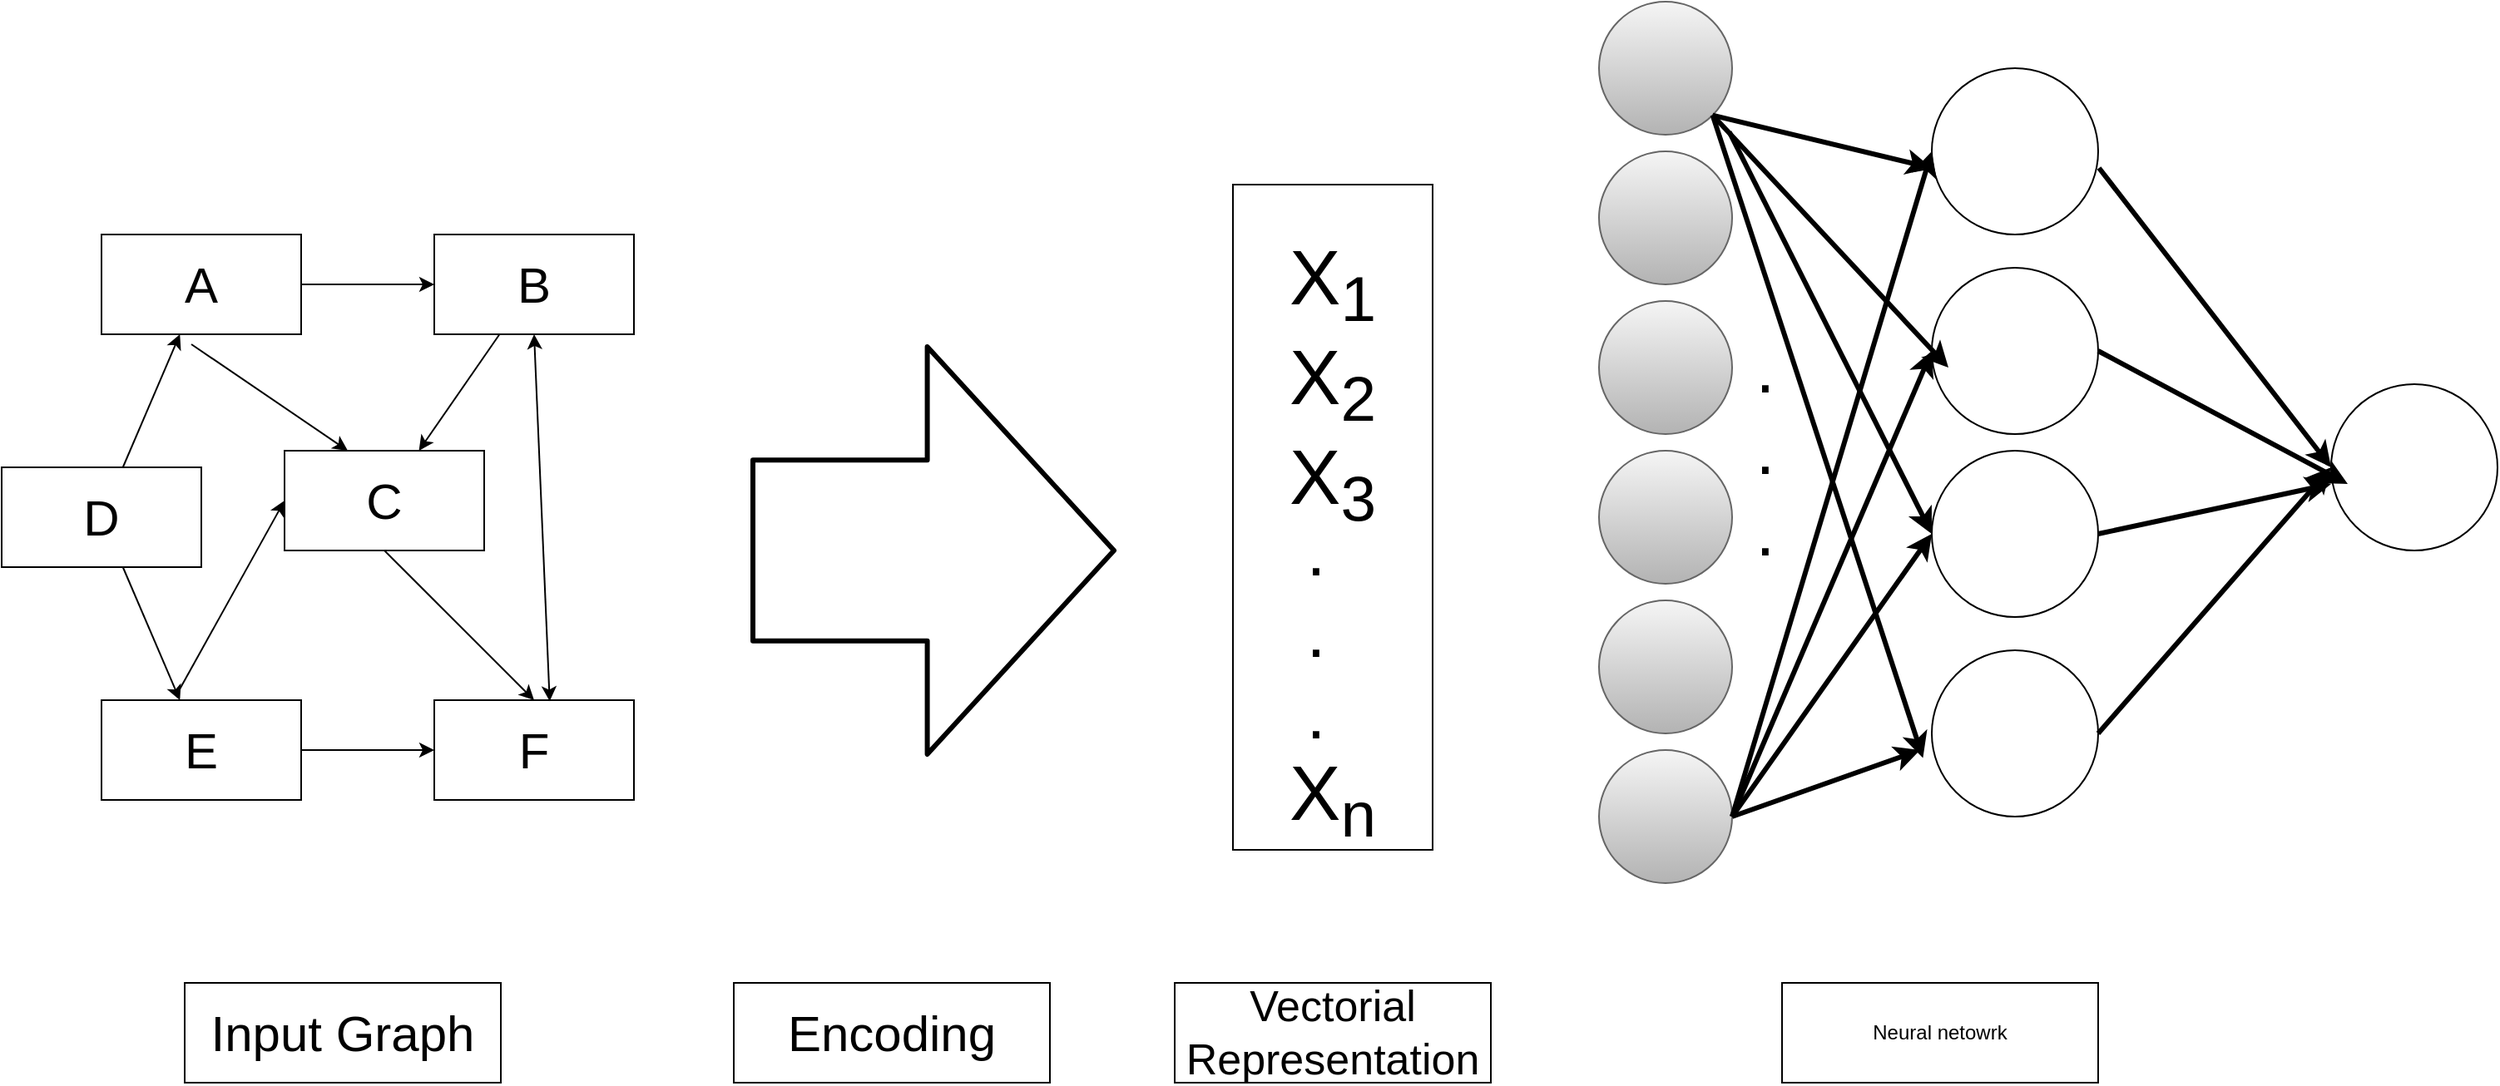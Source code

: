 <mxfile version="14.6.0" type="github">
  <diagram id="kgpKYQtTHZ0yAKxKKP6v" name="Page-1">
    <mxGraphModel dx="1132" dy="1316" grid="1" gridSize="10" guides="1" tooltips="1" connect="1" arrows="1" fold="1" page="1" pageScale="1" pageWidth="850" pageHeight="1100" math="0" shadow="0">
      <root>
        <mxCell id="0" />
        <mxCell id="1" parent="0" />
        <mxCell id="MVw4a85C6H4C8KV4bFap-3" value="" style="edgeStyle=straightEdgeStyle;rounded=0;orthogonalLoop=1;jettySize=auto;html=1;" edge="1" parent="1" source="MVw4a85C6H4C8KV4bFap-1" target="MVw4a85C6H4C8KV4bFap-2">
          <mxGeometry relative="1" as="geometry" />
        </mxCell>
        <mxCell id="MVw4a85C6H4C8KV4bFap-9" value="" style="edgeStyle=strightEdgeStyle;rounded=0;orthogonalLoop=1;jettySize=auto;html=1;" edge="1" parent="1" source="MVw4a85C6H4C8KV4bFap-1" target="MVw4a85C6H4C8KV4bFap-8">
          <mxGeometry relative="1" as="geometry" />
        </mxCell>
        <mxCell id="MVw4a85C6H4C8KV4bFap-1" value="&lt;font style=&quot;font-size: 30px&quot;&gt;D&lt;/font&gt;" style="rounded=0;whiteSpace=wrap;html=1;" vertex="1" parent="1">
          <mxGeometry y="310" width="120" height="60" as="geometry" />
        </mxCell>
        <mxCell id="MVw4a85C6H4C8KV4bFap-5" value="" style="edgeStyle=orthogonalEdgeStyle;rounded=0;orthogonalLoop=1;jettySize=auto;html=1;" edge="1" parent="1" source="MVw4a85C6H4C8KV4bFap-2" target="MVw4a85C6H4C8KV4bFap-4">
          <mxGeometry relative="1" as="geometry" />
        </mxCell>
        <mxCell id="MVw4a85C6H4C8KV4bFap-2" value="&lt;font style=&quot;font-size: 30px&quot;&gt;A&lt;/font&gt;" style="rounded=0;whiteSpace=wrap;html=1;" vertex="1" parent="1">
          <mxGeometry x="60" y="170" width="120" height="60" as="geometry" />
        </mxCell>
        <mxCell id="MVw4a85C6H4C8KV4bFap-7" value="" style="edgeStyle=straightEdgeStyle;rounded=0;orthogonalLoop=1;jettySize=auto;html=1;" edge="1" parent="1" source="MVw4a85C6H4C8KV4bFap-4" target="MVw4a85C6H4C8KV4bFap-6">
          <mxGeometry relative="1" as="geometry" />
        </mxCell>
        <mxCell id="MVw4a85C6H4C8KV4bFap-4" value="&lt;font style=&quot;font-size: 30px&quot;&gt;B&lt;/font&gt;" style="rounded=0;whiteSpace=wrap;html=1;" vertex="1" parent="1">
          <mxGeometry x="260" y="170" width="120" height="60" as="geometry" />
        </mxCell>
        <mxCell id="MVw4a85C6H4C8KV4bFap-6" value="&lt;font style=&quot;font-size: 30px&quot;&gt;C&lt;/font&gt;" style="whiteSpace=wrap;html=1;rounded=0;" vertex="1" parent="1">
          <mxGeometry x="170" y="300" width="120" height="60" as="geometry" />
        </mxCell>
        <mxCell id="MVw4a85C6H4C8KV4bFap-11" value="" style="edgeStyle=orthogonalEdgeStyle;rounded=0;orthogonalLoop=1;jettySize=auto;html=1;" edge="1" parent="1" source="MVw4a85C6H4C8KV4bFap-8" target="MVw4a85C6H4C8KV4bFap-10">
          <mxGeometry relative="1" as="geometry" />
        </mxCell>
        <mxCell id="MVw4a85C6H4C8KV4bFap-8" value="&lt;font style=&quot;font-size: 30px&quot;&gt;E&lt;/font&gt;" style="rounded=0;whiteSpace=wrap;html=1;" vertex="1" parent="1">
          <mxGeometry x="60" y="450" width="120" height="60" as="geometry" />
        </mxCell>
        <mxCell id="MVw4a85C6H4C8KV4bFap-10" value="&lt;font style=&quot;font-size: 30px&quot;&gt;F&lt;/font&gt;" style="rounded=0;whiteSpace=wrap;html=1;" vertex="1" parent="1">
          <mxGeometry x="260" y="450" width="120" height="60" as="geometry" />
        </mxCell>
        <mxCell id="MVw4a85C6H4C8KV4bFap-12" value="" style="edgeStyle=strightEdgeStyle;rounded=0;orthogonalLoop=1;jettySize=auto;html=1;entryX=0.317;entryY=0;entryDx=0;entryDy=0;entryPerimeter=0;exitX=0.45;exitY=1.1;exitDx=0;exitDy=0;exitPerimeter=0;" edge="1" parent="1" source="MVw4a85C6H4C8KV4bFap-2" target="MVw4a85C6H4C8KV4bFap-6">
          <mxGeometry relative="1" as="geometry">
            <mxPoint x="180" y="240" as="sourcePoint" />
            <mxPoint x="214.286" y="320" as="targetPoint" />
          </mxGeometry>
        </mxCell>
        <mxCell id="MVw4a85C6H4C8KV4bFap-13" value="" style="edgeStyle=strightEdgeStyle;rounded=0;orthogonalLoop=1;jettySize=auto;html=1;entryX=0;entryY=0.5;entryDx=0;entryDy=0;exitX=0.389;exitY=-0.1;exitDx=0;exitDy=0;exitPerimeter=0;" edge="1" parent="1" source="MVw4a85C6H4C8KV4bFap-8" target="MVw4a85C6H4C8KV4bFap-6">
          <mxGeometry relative="1" as="geometry">
            <mxPoint x="150" y="420" as="sourcePoint" />
            <mxPoint x="184.286" y="500" as="targetPoint" />
          </mxGeometry>
        </mxCell>
        <mxCell id="MVw4a85C6H4C8KV4bFap-14" value="" style="edgeStyle=strightEdgeStyle;rounded=0;orthogonalLoop=1;jettySize=auto;html=1;entryX=0.5;entryY=0;entryDx=0;entryDy=0;exitX=0.5;exitY=1;exitDx=0;exitDy=0;" edge="1" parent="1" source="MVw4a85C6H4C8KV4bFap-6" target="MVw4a85C6H4C8KV4bFap-10">
          <mxGeometry relative="1" as="geometry">
            <mxPoint x="230" y="270" as="sourcePoint" />
            <mxPoint x="264.286" y="350" as="targetPoint" />
          </mxGeometry>
        </mxCell>
        <mxCell id="MVw4a85C6H4C8KV4bFap-15" value="" style="endArrow=classic;startArrow=classic;html=1;entryX=0.5;entryY=1;entryDx=0;entryDy=0;exitX=0.578;exitY=0.011;exitDx=0;exitDy=0;exitPerimeter=0;" edge="1" parent="1" source="MVw4a85C6H4C8KV4bFap-10" target="MVw4a85C6H4C8KV4bFap-4">
          <mxGeometry width="50" height="50" relative="1" as="geometry">
            <mxPoint x="450" y="370" as="sourcePoint" />
            <mxPoint x="500" y="320" as="targetPoint" />
          </mxGeometry>
        </mxCell>
        <mxCell id="MVw4a85C6H4C8KV4bFap-16" value="" style="shape=flexArrow;endArrow=classic;html=1;strokeWidth=3;endWidth=133.333;endSize=36.4;width=106.667;" edge="1" parent="1">
          <mxGeometry width="50" height="50" relative="1" as="geometry">
            <mxPoint x="450" y="360" as="sourcePoint" />
            <mxPoint x="670" y="360" as="targetPoint" />
          </mxGeometry>
        </mxCell>
        <mxCell id="MVw4a85C6H4C8KV4bFap-18" value="" style="rounded=0;whiteSpace=wrap;html=1;" vertex="1" parent="1">
          <mxGeometry x="740" y="140" width="120" height="400" as="geometry" />
        </mxCell>
        <mxCell id="MVw4a85C6H4C8KV4bFap-19" value="&lt;font style=&quot;font-size: 46px&quot;&gt;X&lt;sub&gt;1&lt;/sub&gt;&lt;/font&gt;" style="text;html=1;strokeColor=none;fillColor=none;align=center;verticalAlign=middle;whiteSpace=wrap;rounded=0;" vertex="1" parent="1">
          <mxGeometry x="780" y="190" width="40" height="20" as="geometry" />
        </mxCell>
        <mxCell id="MVw4a85C6H4C8KV4bFap-20" value="&lt;font style=&quot;font-size: 46px&quot;&gt;X&lt;sub&gt;2&lt;/sub&gt;&lt;/font&gt;" style="text;html=1;strokeColor=none;fillColor=none;align=center;verticalAlign=middle;whiteSpace=wrap;rounded=0;" vertex="1" parent="1">
          <mxGeometry x="780" y="250" width="40" height="20" as="geometry" />
        </mxCell>
        <mxCell id="MVw4a85C6H4C8KV4bFap-21" value="&lt;font style=&quot;font-size: 46px&quot;&gt;X&lt;sub&gt;3&lt;/sub&gt;&lt;/font&gt;" style="text;html=1;strokeColor=none;fillColor=none;align=center;verticalAlign=middle;whiteSpace=wrap;rounded=0;" vertex="1" parent="1">
          <mxGeometry x="780" y="310" width="40" height="20" as="geometry" />
        </mxCell>
        <mxCell id="MVw4a85C6H4C8KV4bFap-22" value="&lt;font style=&quot;font-size: 46px&quot;&gt;X&lt;sub&gt;n&lt;/sub&gt;&lt;/font&gt;" style="text;html=1;strokeColor=none;fillColor=none;align=center;verticalAlign=middle;whiteSpace=wrap;rounded=0;" vertex="1" parent="1">
          <mxGeometry x="780" y="500" width="40" height="20" as="geometry" />
        </mxCell>
        <mxCell id="MVw4a85C6H4C8KV4bFap-28" value="&lt;font style=&quot;font-size: 41px&quot;&gt;.&lt;br&gt;.&lt;br&gt;.&lt;br&gt;&lt;/font&gt;" style="text;html=1;strokeColor=none;fillColor=none;align=center;verticalAlign=middle;whiteSpace=wrap;rounded=0;" vertex="1" parent="1">
          <mxGeometry x="770" y="400" width="40" height="20" as="geometry" />
        </mxCell>
        <mxCell id="MVw4a85C6H4C8KV4bFap-29" value="" style="ellipse;whiteSpace=wrap;html=1;aspect=fixed;gradientColor=#b3b3b3;fillColor=#f5f5f5;strokeColor=#666666;" vertex="1" parent="1">
          <mxGeometry x="960" y="30" width="80" height="80" as="geometry" />
        </mxCell>
        <mxCell id="MVw4a85C6H4C8KV4bFap-30" value="" style="ellipse;whiteSpace=wrap;html=1;aspect=fixed;gradientColor=#b3b3b3;fillColor=#f5f5f5;strokeColor=#666666;" vertex="1" parent="1">
          <mxGeometry x="960" y="120" width="80" height="80" as="geometry" />
        </mxCell>
        <mxCell id="MVw4a85C6H4C8KV4bFap-31" value="" style="ellipse;whiteSpace=wrap;html=1;aspect=fixed;gradientColor=#b3b3b3;fillColor=#f5f5f5;strokeColor=#666666;" vertex="1" parent="1">
          <mxGeometry x="960" y="210" width="80" height="80" as="geometry" />
        </mxCell>
        <mxCell id="MVw4a85C6H4C8KV4bFap-32" value="" style="ellipse;whiteSpace=wrap;html=1;aspect=fixed;gradientColor=#b3b3b3;fillColor=#f5f5f5;strokeColor=#666666;" vertex="1" parent="1">
          <mxGeometry x="960" y="300" width="80" height="80" as="geometry" />
        </mxCell>
        <mxCell id="MVw4a85C6H4C8KV4bFap-33" value="" style="ellipse;whiteSpace=wrap;html=1;aspect=fixed;gradientColor=#b3b3b3;fillColor=#f5f5f5;strokeColor=#666666;" vertex="1" parent="1">
          <mxGeometry x="960" y="390" width="80" height="80" as="geometry" />
        </mxCell>
        <mxCell id="MVw4a85C6H4C8KV4bFap-34" value="" style="ellipse;whiteSpace=wrap;html=1;aspect=fixed;gradientColor=#b3b3b3;fillColor=#f5f5f5;strokeColor=#666666;" vertex="1" parent="1">
          <mxGeometry x="960" y="480" width="80" height="80" as="geometry" />
        </mxCell>
        <mxCell id="MVw4a85C6H4C8KV4bFap-36" value="&lt;font style=&quot;font-size: 41px&quot;&gt;.&lt;br&gt;.&lt;br&gt;.&lt;br&gt;&lt;/font&gt;" style="text;html=1;strokeColor=none;fillColor=none;align=center;verticalAlign=middle;whiteSpace=wrap;rounded=0;" vertex="1" parent="1">
          <mxGeometry x="1040" y="290" width="40" height="20" as="geometry" />
        </mxCell>
        <mxCell id="MVw4a85C6H4C8KV4bFap-37" value="" style="ellipse;whiteSpace=wrap;html=1;aspect=fixed;" vertex="1" parent="1">
          <mxGeometry x="1160" y="70" width="100" height="100" as="geometry" />
        </mxCell>
        <mxCell id="MVw4a85C6H4C8KV4bFap-38" value="" style="ellipse;whiteSpace=wrap;html=1;aspect=fixed;" vertex="1" parent="1">
          <mxGeometry x="1160" y="190" width="100" height="100" as="geometry" />
        </mxCell>
        <mxCell id="MVw4a85C6H4C8KV4bFap-39" value="" style="ellipse;whiteSpace=wrap;html=1;aspect=fixed;" vertex="1" parent="1">
          <mxGeometry x="1160" y="300" width="100" height="100" as="geometry" />
        </mxCell>
        <mxCell id="MVw4a85C6H4C8KV4bFap-40" value="" style="ellipse;whiteSpace=wrap;html=1;aspect=fixed;" vertex="1" parent="1">
          <mxGeometry x="1160" y="420" width="100" height="100" as="geometry" />
        </mxCell>
        <mxCell id="MVw4a85C6H4C8KV4bFap-41" value="" style="endArrow=classic;html=1;strokeWidth=3;entryX=0;entryY=0.5;entryDx=0;entryDy=0;exitX=1;exitY=0.5;exitDx=0;exitDy=0;" edge="1" parent="1" source="MVw4a85C6H4C8KV4bFap-34" target="MVw4a85C6H4C8KV4bFap-39">
          <mxGeometry width="50" height="50" relative="1" as="geometry">
            <mxPoint x="930" y="380" as="sourcePoint" />
            <mxPoint x="980" y="330" as="targetPoint" />
          </mxGeometry>
        </mxCell>
        <mxCell id="MVw4a85C6H4C8KV4bFap-42" value="" style="endArrow=classic;html=1;strokeWidth=3;entryX=0;entryY=0.5;entryDx=0;entryDy=0;exitX=1;exitY=0.5;exitDx=0;exitDy=0;" edge="1" parent="1" source="MVw4a85C6H4C8KV4bFap-34" target="MVw4a85C6H4C8KV4bFap-38">
          <mxGeometry width="50" height="50" relative="1" as="geometry">
            <mxPoint x="930" y="380" as="sourcePoint" />
            <mxPoint x="980" y="330" as="targetPoint" />
          </mxGeometry>
        </mxCell>
        <mxCell id="MVw4a85C6H4C8KV4bFap-43" value="" style="endArrow=classic;html=1;strokeWidth=3;entryX=0;entryY=0.5;entryDx=0;entryDy=0;exitX=1;exitY=0.5;exitDx=0;exitDy=0;" edge="1" parent="1" source="MVw4a85C6H4C8KV4bFap-34" target="MVw4a85C6H4C8KV4bFap-37">
          <mxGeometry width="50" height="50" relative="1" as="geometry">
            <mxPoint x="930" y="380" as="sourcePoint" />
            <mxPoint x="980" y="330" as="targetPoint" />
          </mxGeometry>
        </mxCell>
        <mxCell id="MVw4a85C6H4C8KV4bFap-44" value="" style="endArrow=classic;html=1;strokeWidth=3;entryX=0;entryY=0.5;entryDx=0;entryDy=0;exitX=1;exitY=1;exitDx=0;exitDy=0;" edge="1" parent="1" source="MVw4a85C6H4C8KV4bFap-29">
          <mxGeometry width="50" height="50" relative="1" as="geometry">
            <mxPoint x="1050" y="350" as="sourcePoint" />
            <mxPoint x="1170" y="250" as="targetPoint" />
          </mxGeometry>
        </mxCell>
        <mxCell id="MVw4a85C6H4C8KV4bFap-45" value="" style="endArrow=classic;html=1;strokeWidth=3;exitX=1;exitY=0.5;exitDx=0;exitDy=0;" edge="1" parent="1" source="MVw4a85C6H4C8KV4bFap-34">
          <mxGeometry width="50" height="50" relative="1" as="geometry">
            <mxPoint x="1060" y="360" as="sourcePoint" />
            <mxPoint x="1153" y="480" as="targetPoint" />
          </mxGeometry>
        </mxCell>
        <mxCell id="MVw4a85C6H4C8KV4bFap-46" value="" style="endArrow=classic;html=1;strokeWidth=3;entryX=-0.053;entryY=0.647;entryDx=0;entryDy=0;exitX=1;exitY=1;exitDx=0;exitDy=0;entryPerimeter=0;" edge="1" parent="1" source="MVw4a85C6H4C8KV4bFap-29" target="MVw4a85C6H4C8KV4bFap-40">
          <mxGeometry width="50" height="50" relative="1" as="geometry">
            <mxPoint x="1070" y="370" as="sourcePoint" />
            <mxPoint x="1190" y="270" as="targetPoint" />
          </mxGeometry>
        </mxCell>
        <mxCell id="MVw4a85C6H4C8KV4bFap-49" value="" style="endArrow=classic;html=1;strokeWidth=3;entryX=0;entryY=0.5;entryDx=0;entryDy=0;exitX=1;exitY=1;exitDx=0;exitDy=0;" edge="1" parent="1" target="MVw4a85C6H4C8KV4bFap-39">
          <mxGeometry width="50" height="50" relative="1" as="geometry">
            <mxPoint x="1038.284" y="108.284" as="sourcePoint" />
            <mxPoint x="1180" y="260" as="targetPoint" />
          </mxGeometry>
        </mxCell>
        <mxCell id="MVw4a85C6H4C8KV4bFap-50" value="" style="endArrow=classic;html=1;strokeWidth=3;exitX=1;exitY=1;exitDx=0;exitDy=0;" edge="1" parent="1" source="MVw4a85C6H4C8KV4bFap-29">
          <mxGeometry width="50" height="50" relative="1" as="geometry">
            <mxPoint x="1048.284" y="118.284" as="sourcePoint" />
            <mxPoint x="1160" y="130" as="targetPoint" />
          </mxGeometry>
        </mxCell>
        <mxCell id="MVw4a85C6H4C8KV4bFap-51" value="" style="ellipse;whiteSpace=wrap;html=1;aspect=fixed;" vertex="1" parent="1">
          <mxGeometry x="1400" y="260" width="100" height="100" as="geometry" />
        </mxCell>
        <mxCell id="MVw4a85C6H4C8KV4bFap-52" value="" style="endArrow=classic;html=1;strokeWidth=3;exitX=1.005;exitY=0.6;exitDx=0;exitDy=0;entryX=0;entryY=0.5;entryDx=0;entryDy=0;exitPerimeter=0;" edge="1" parent="1" source="MVw4a85C6H4C8KV4bFap-37" target="MVw4a85C6H4C8KV4bFap-51">
          <mxGeometry width="50" height="50" relative="1" as="geometry">
            <mxPoint x="1038.284" y="108.284" as="sourcePoint" />
            <mxPoint x="1170" y="140" as="targetPoint" />
          </mxGeometry>
        </mxCell>
        <mxCell id="MVw4a85C6H4C8KV4bFap-53" value="" style="endArrow=classic;html=1;strokeWidth=3;exitX=1;exitY=0.5;exitDx=0;exitDy=0;entryX=0;entryY=0.5;entryDx=0;entryDy=0;" edge="1" parent="1" source="MVw4a85C6H4C8KV4bFap-38">
          <mxGeometry width="50" height="50" relative="1" as="geometry">
            <mxPoint x="1270.5" y="140" as="sourcePoint" />
            <mxPoint x="1410" y="320" as="targetPoint" />
          </mxGeometry>
        </mxCell>
        <mxCell id="MVw4a85C6H4C8KV4bFap-54" value="" style="endArrow=classic;html=1;strokeWidth=3;exitX=1;exitY=0.5;exitDx=0;exitDy=0;" edge="1" parent="1" source="MVw4a85C6H4C8KV4bFap-39">
          <mxGeometry width="50" height="50" relative="1" as="geometry">
            <mxPoint x="1270" y="250" as="sourcePoint" />
            <mxPoint x="1400" y="320" as="targetPoint" />
          </mxGeometry>
        </mxCell>
        <mxCell id="MVw4a85C6H4C8KV4bFap-55" value="" style="endArrow=classic;html=1;strokeWidth=3;exitX=1;exitY=0.5;exitDx=0;exitDy=0;entryX=0;entryY=0.5;entryDx=0;entryDy=0;" edge="1" parent="1" source="MVw4a85C6H4C8KV4bFap-40" target="MVw4a85C6H4C8KV4bFap-51">
          <mxGeometry width="50" height="50" relative="1" as="geometry">
            <mxPoint x="1270" y="360" as="sourcePoint" />
            <mxPoint x="1400" y="320" as="targetPoint" />
          </mxGeometry>
        </mxCell>
        <mxCell id="MVw4a85C6H4C8KV4bFap-57" value="&lt;font style=&quot;font-size: 30px&quot;&gt;Input Graph&lt;/font&gt;" style="rounded=0;whiteSpace=wrap;html=1;" vertex="1" parent="1">
          <mxGeometry x="110" y="620" width="190" height="60" as="geometry" />
        </mxCell>
        <mxCell id="MVw4a85C6H4C8KV4bFap-58" value="Neural netowrk" style="rounded=0;whiteSpace=wrap;html=1;" vertex="1" parent="1">
          <mxGeometry x="1070" y="620" width="190" height="60" as="geometry" />
        </mxCell>
        <mxCell id="MVw4a85C6H4C8KV4bFap-59" value="&lt;font style=&quot;font-size: 26px&quot;&gt;Vectorial Representation&lt;/font&gt;" style="rounded=0;whiteSpace=wrap;html=1;" vertex="1" parent="1">
          <mxGeometry x="705" y="620" width="190" height="60" as="geometry" />
        </mxCell>
        <mxCell id="MVw4a85C6H4C8KV4bFap-60" value="&lt;font style=&quot;font-size: 30px&quot;&gt;Encoding&lt;/font&gt;" style="rounded=0;whiteSpace=wrap;html=1;" vertex="1" parent="1">
          <mxGeometry x="440" y="620" width="190" height="60" as="geometry" />
        </mxCell>
      </root>
    </mxGraphModel>
  </diagram>
</mxfile>
